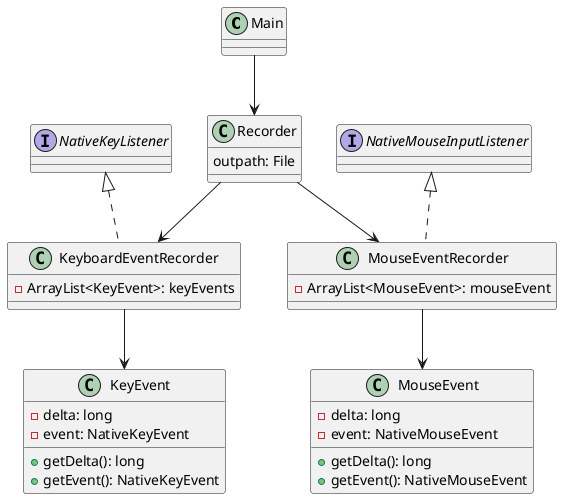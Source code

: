 @startuml
class Main {
    ' takes in command line args to either start recording threads or start the robot reproducer

}

class Recorder {
    ' this class simply starts and synchronizes the keyboard and mouse event recorders
    outpath: File


}

class KeyboardEventRecorder implements NativeKeyListener {
    ' this thread will record keyboard input and save the input to an arraylist of keyevent. may potentially need multithreading and syncronization to allow multiple key presses to be recorded at the same time?
    - ArrayList<KeyEvent>: keyEvents
}

class MouseEventRecorder implements NativeMouseInputListener {
    ' this thread will record mouse input similarly to the keyboard recorder
    - ArrayList<MouseEvent>: mouseEvent
}

class KeyEvent {
    - delta: long
    - event: NativeKeyEvent
    + getDelta(): long
    + getEvent(): NativeKeyEvent
}

class MouseEvent {
    - delta: long
    - event: NativeMouseEvent
    + getDelta(): long
    + getEvent(): NativeMouseEvent
}

Main --> Recorder
Recorder --> MouseEventRecorder
Recorder --> KeyboardEventRecorder
MouseEventRecorder --> MouseEvent
KeyboardEventRecorder --> KeyEvent
@enduml